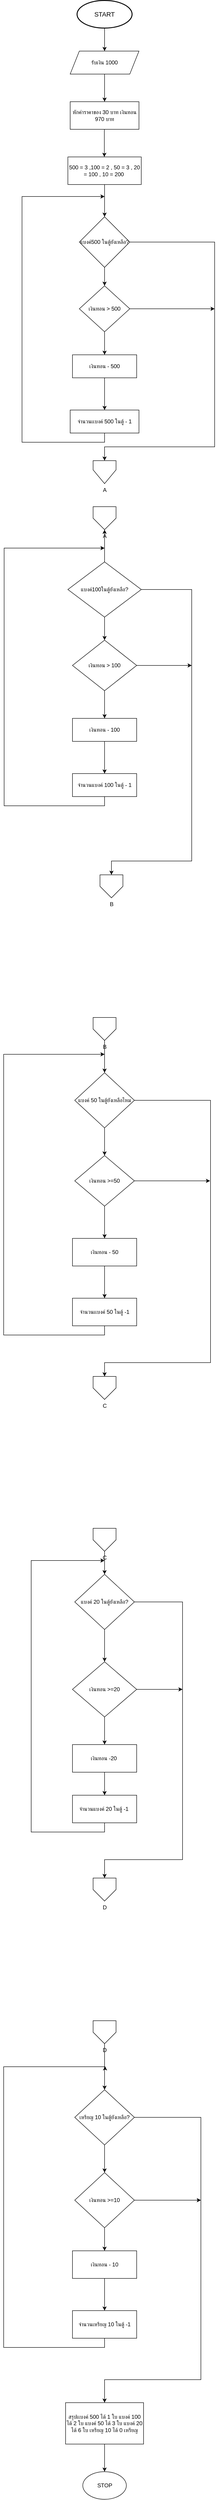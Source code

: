 <mxfile version="24.6.4" type="github">
  <diagram name="Page-1" id="5plJR7L8NpZX4AdZfvKG">
    <mxGraphModel dx="1434" dy="780" grid="1" gridSize="10" guides="1" tooltips="1" connect="1" arrows="1" fold="1" page="1" pageScale="1" pageWidth="850" pageHeight="1100" math="0" shadow="0">
      <root>
        <mxCell id="0" />
        <mxCell id="1" parent="0" />
        <mxCell id="NWL43kJuNDr69yfz_xaC-1" value="&lt;font style=&quot;font-size: 14px;&quot;&gt;START&lt;/font&gt;" style="strokeWidth=2;html=1;shape=mxgraph.flowchart.start_1;whiteSpace=wrap;" vertex="1" parent="1">
          <mxGeometry x="350" y="30" width="120" height="60" as="geometry" />
        </mxCell>
        <mxCell id="NWL43kJuNDr69yfz_xaC-2" value="" style="endArrow=classic;html=1;rounded=0;exitX=0.5;exitY=1;exitDx=0;exitDy=0;exitPerimeter=0;" edge="1" parent="1" source="NWL43kJuNDr69yfz_xaC-1">
          <mxGeometry width="50" height="50" relative="1" as="geometry">
            <mxPoint x="400" y="430" as="sourcePoint" />
            <mxPoint x="410" y="140" as="targetPoint" />
          </mxGeometry>
        </mxCell>
        <mxCell id="NWL43kJuNDr69yfz_xaC-3" value="รับเงิน 1000" style="shape=parallelogram;perimeter=parallelogramPerimeter;whiteSpace=wrap;html=1;fixedSize=1;" vertex="1" parent="1">
          <mxGeometry x="335" y="140" width="150" height="50" as="geometry" />
        </mxCell>
        <mxCell id="NWL43kJuNDr69yfz_xaC-7" value="" style="endArrow=classic;html=1;rounded=0;exitX=0.5;exitY=1;exitDx=0;exitDy=0;" edge="1" parent="1" source="NWL43kJuNDr69yfz_xaC-3">
          <mxGeometry width="50" height="50" relative="1" as="geometry">
            <mxPoint x="375" y="260" as="sourcePoint" />
            <mxPoint x="410" y="250" as="targetPoint" />
          </mxGeometry>
        </mxCell>
        <mxCell id="NWL43kJuNDr69yfz_xaC-8" value="หักค่าราคาของ 30 บาท เงินทอน 970 บาท" style="rounded=0;whiteSpace=wrap;html=1;" vertex="1" parent="1">
          <mxGeometry x="335" y="250" width="150" height="60" as="geometry" />
        </mxCell>
        <mxCell id="NWL43kJuNDr69yfz_xaC-10" value="" style="endArrow=classic;html=1;rounded=0;" edge="1" parent="1">
          <mxGeometry width="50" height="50" relative="1" as="geometry">
            <mxPoint x="409.5" y="310" as="sourcePoint" />
            <mxPoint x="409.5" y="370" as="targetPoint" />
          </mxGeometry>
        </mxCell>
        <mxCell id="NWL43kJuNDr69yfz_xaC-14" style="edgeStyle=orthogonalEdgeStyle;rounded=0;orthogonalLoop=1;jettySize=auto;html=1;exitX=0.5;exitY=1;exitDx=0;exitDy=0;" edge="1" parent="1" source="NWL43kJuNDr69yfz_xaC-12" target="NWL43kJuNDr69yfz_xaC-15">
          <mxGeometry relative="1" as="geometry">
            <mxPoint x="410" y="480" as="targetPoint" />
            <Array as="points">
              <mxPoint x="410" y="450" />
              <mxPoint x="410" y="450" />
            </Array>
          </mxGeometry>
        </mxCell>
        <mxCell id="NWL43kJuNDr69yfz_xaC-12" value="500 = 3 ,100 = 2 , 50 = 3 , 20 = 100 , 10 = 200&amp;nbsp;" style="rounded=0;whiteSpace=wrap;html=1;" vertex="1" parent="1">
          <mxGeometry x="330" y="370" width="160" height="60" as="geometry" />
        </mxCell>
        <mxCell id="NWL43kJuNDr69yfz_xaC-16" style="edgeStyle=orthogonalEdgeStyle;rounded=0;orthogonalLoop=1;jettySize=auto;html=1;exitX=0.5;exitY=1;exitDx=0;exitDy=0;" edge="1" parent="1" source="NWL43kJuNDr69yfz_xaC-15">
          <mxGeometry relative="1" as="geometry">
            <mxPoint x="410" y="650" as="targetPoint" />
          </mxGeometry>
        </mxCell>
        <mxCell id="NWL43kJuNDr69yfz_xaC-30" style="edgeStyle=orthogonalEdgeStyle;rounded=0;orthogonalLoop=1;jettySize=auto;html=1;exitX=1;exitY=0.5;exitDx=0;exitDy=0;entryX=0.5;entryY=0;entryDx=0;entryDy=0;" edge="1" parent="1">
          <mxGeometry relative="1" as="geometry">
            <mxPoint x="465" y="555" as="sourcePoint" />
            <mxPoint x="410" y="1030" as="targetPoint" />
            <Array as="points">
              <mxPoint x="650" y="555" />
              <mxPoint x="650" y="1000" />
              <mxPoint x="410" y="1000" />
            </Array>
          </mxGeometry>
        </mxCell>
        <mxCell id="NWL43kJuNDr69yfz_xaC-15" value="แบงค์500 ในตู้ยังเหลือ?" style="rhombus;whiteSpace=wrap;html=1;" vertex="1" parent="1">
          <mxGeometry x="355" y="500" width="110" height="110" as="geometry" />
        </mxCell>
        <mxCell id="NWL43kJuNDr69yfz_xaC-19" style="edgeStyle=orthogonalEdgeStyle;rounded=0;orthogonalLoop=1;jettySize=auto;html=1;exitX=0.5;exitY=1;exitDx=0;exitDy=0;" edge="1" parent="1" source="NWL43kJuNDr69yfz_xaC-18">
          <mxGeometry relative="1" as="geometry">
            <mxPoint x="410" y="800" as="targetPoint" />
          </mxGeometry>
        </mxCell>
        <mxCell id="NWL43kJuNDr69yfz_xaC-33" style="edgeStyle=orthogonalEdgeStyle;rounded=0;orthogonalLoop=1;jettySize=auto;html=1;exitX=1;exitY=0.5;exitDx=0;exitDy=0;" edge="1" parent="1" source="NWL43kJuNDr69yfz_xaC-18">
          <mxGeometry relative="1" as="geometry">
            <mxPoint x="650" y="700" as="targetPoint" />
          </mxGeometry>
        </mxCell>
        <mxCell id="NWL43kJuNDr69yfz_xaC-18" value="เงินทอน &amp;gt; 500" style="rhombus;whiteSpace=wrap;html=1;" vertex="1" parent="1">
          <mxGeometry x="355" y="650" width="110" height="100" as="geometry" />
        </mxCell>
        <mxCell id="NWL43kJuNDr69yfz_xaC-21" style="edgeStyle=orthogonalEdgeStyle;rounded=0;orthogonalLoop=1;jettySize=auto;html=1;exitX=0.5;exitY=1;exitDx=0;exitDy=0;" edge="1" parent="1" source="NWL43kJuNDr69yfz_xaC-20" target="NWL43kJuNDr69yfz_xaC-22">
          <mxGeometry relative="1" as="geometry">
            <mxPoint x="410" y="910" as="targetPoint" />
          </mxGeometry>
        </mxCell>
        <mxCell id="NWL43kJuNDr69yfz_xaC-20" value="เงินทอน - 500" style="rounded=0;whiteSpace=wrap;html=1;" vertex="1" parent="1">
          <mxGeometry x="340" y="800" width="140" height="50" as="geometry" />
        </mxCell>
        <mxCell id="NWL43kJuNDr69yfz_xaC-27" style="edgeStyle=orthogonalEdgeStyle;rounded=0;orthogonalLoop=1;jettySize=auto;html=1;exitX=0.5;exitY=1;exitDx=0;exitDy=0;" edge="1" parent="1" source="NWL43kJuNDr69yfz_xaC-22">
          <mxGeometry relative="1" as="geometry">
            <mxPoint x="410" y="456" as="targetPoint" />
            <Array as="points">
              <mxPoint x="410" y="990" />
              <mxPoint x="230" y="990" />
              <mxPoint x="230" y="456" />
            </Array>
          </mxGeometry>
        </mxCell>
        <mxCell id="NWL43kJuNDr69yfz_xaC-22" value="จำนวนเเบงค์ 500 ในตู้ - 1" style="rounded=0;whiteSpace=wrap;html=1;" vertex="1" parent="1">
          <mxGeometry x="335" y="920" width="150" height="50" as="geometry" />
        </mxCell>
        <mxCell id="NWL43kJuNDr69yfz_xaC-28" value="A" style="verticalLabelPosition=bottom;verticalAlign=top;html=1;shape=offPageConnector;rounded=0;size=0.6;" vertex="1" parent="1">
          <mxGeometry x="385" y="1030" width="50" height="50" as="geometry" />
        </mxCell>
        <mxCell id="NWL43kJuNDr69yfz_xaC-34" value="A" style="verticalLabelPosition=bottom;verticalAlign=top;html=1;shape=offPageConnector;rounded=0;size=0.5;" vertex="1" parent="1">
          <mxGeometry x="385" y="1130" width="50" height="50" as="geometry" />
        </mxCell>
        <mxCell id="NWL43kJuNDr69yfz_xaC-36" style="edgeStyle=orthogonalEdgeStyle;rounded=0;orthogonalLoop=1;jettySize=auto;html=1;exitX=0.5;exitY=0;exitDx=0;exitDy=0;entryX=0.5;entryY=1;entryDx=0;entryDy=0;" edge="1" parent="1" source="NWL43kJuNDr69yfz_xaC-35" target="NWL43kJuNDr69yfz_xaC-34">
          <mxGeometry relative="1" as="geometry" />
        </mxCell>
        <mxCell id="NWL43kJuNDr69yfz_xaC-38" style="edgeStyle=orthogonalEdgeStyle;rounded=0;orthogonalLoop=1;jettySize=auto;html=1;exitX=0.5;exitY=1;exitDx=0;exitDy=0;entryX=0.5;entryY=0;entryDx=0;entryDy=0;" edge="1" parent="1" source="NWL43kJuNDr69yfz_xaC-35" target="NWL43kJuNDr69yfz_xaC-37">
          <mxGeometry relative="1" as="geometry" />
        </mxCell>
        <mxCell id="NWL43kJuNDr69yfz_xaC-59" style="edgeStyle=orthogonalEdgeStyle;rounded=0;orthogonalLoop=1;jettySize=auto;html=1;exitX=1;exitY=0.5;exitDx=0;exitDy=0;entryX=0.5;entryY=0;entryDx=0;entryDy=0;" edge="1" parent="1" source="NWL43kJuNDr69yfz_xaC-35" target="NWL43kJuNDr69yfz_xaC-57">
          <mxGeometry relative="1" as="geometry">
            <Array as="points">
              <mxPoint x="600" y="1310" />
              <mxPoint x="600" y="1900" />
              <mxPoint x="425" y="1900" />
            </Array>
          </mxGeometry>
        </mxCell>
        <mxCell id="NWL43kJuNDr69yfz_xaC-35" value="แบงค์100ในตู้ยังเหลือ?" style="rhombus;whiteSpace=wrap;html=1;" vertex="1" parent="1">
          <mxGeometry x="330" y="1250" width="160" height="120" as="geometry" />
        </mxCell>
        <mxCell id="NWL43kJuNDr69yfz_xaC-40" style="edgeStyle=orthogonalEdgeStyle;rounded=0;orthogonalLoop=1;jettySize=auto;html=1;exitX=0.5;exitY=1;exitDx=0;exitDy=0;entryX=0.5;entryY=0;entryDx=0;entryDy=0;" edge="1" parent="1" source="NWL43kJuNDr69yfz_xaC-37" target="NWL43kJuNDr69yfz_xaC-39">
          <mxGeometry relative="1" as="geometry" />
        </mxCell>
        <mxCell id="NWL43kJuNDr69yfz_xaC-60" style="edgeStyle=orthogonalEdgeStyle;rounded=0;orthogonalLoop=1;jettySize=auto;html=1;exitX=1;exitY=0.5;exitDx=0;exitDy=0;" edge="1" parent="1" source="NWL43kJuNDr69yfz_xaC-37">
          <mxGeometry relative="1" as="geometry">
            <mxPoint x="600" y="1475" as="targetPoint" />
          </mxGeometry>
        </mxCell>
        <mxCell id="NWL43kJuNDr69yfz_xaC-37" value="เงินทอน &amp;gt; 100" style="rhombus;whiteSpace=wrap;html=1;" vertex="1" parent="1">
          <mxGeometry x="340" y="1420" width="140" height="110" as="geometry" />
        </mxCell>
        <mxCell id="NWL43kJuNDr69yfz_xaC-42" style="edgeStyle=orthogonalEdgeStyle;rounded=0;orthogonalLoop=1;jettySize=auto;html=1;exitX=0.5;exitY=1;exitDx=0;exitDy=0;entryX=0.5;entryY=0;entryDx=0;entryDy=0;" edge="1" parent="1" source="NWL43kJuNDr69yfz_xaC-39" target="NWL43kJuNDr69yfz_xaC-41">
          <mxGeometry relative="1" as="geometry" />
        </mxCell>
        <mxCell id="NWL43kJuNDr69yfz_xaC-39" value="เงินทอน - 100" style="rounded=0;whiteSpace=wrap;html=1;" vertex="1" parent="1">
          <mxGeometry x="340" y="1590" width="140" height="50" as="geometry" />
        </mxCell>
        <mxCell id="NWL43kJuNDr69yfz_xaC-53" style="edgeStyle=orthogonalEdgeStyle;rounded=0;orthogonalLoop=1;jettySize=auto;html=1;exitX=0.5;exitY=1;exitDx=0;exitDy=0;" edge="1" parent="1" source="NWL43kJuNDr69yfz_xaC-41">
          <mxGeometry relative="1" as="geometry">
            <mxPoint x="410" y="1220" as="targetPoint" />
            <Array as="points">
              <mxPoint x="410" y="1780" />
              <mxPoint x="191" y="1780" />
            </Array>
          </mxGeometry>
        </mxCell>
        <mxCell id="NWL43kJuNDr69yfz_xaC-41" value="จำนวนแบงค์ 100 ในตู้ - 1" style="rounded=0;whiteSpace=wrap;html=1;" vertex="1" parent="1">
          <mxGeometry x="340" y="1710" width="140" height="50" as="geometry" />
        </mxCell>
        <mxCell id="NWL43kJuNDr69yfz_xaC-57" value="B" style="verticalLabelPosition=bottom;verticalAlign=top;html=1;shape=offPageConnector;rounded=0;size=0.5;" vertex="1" parent="1">
          <mxGeometry x="400" y="1930" width="50" height="50" as="geometry" />
        </mxCell>
        <mxCell id="NWL43kJuNDr69yfz_xaC-66" style="edgeStyle=orthogonalEdgeStyle;rounded=0;orthogonalLoop=1;jettySize=auto;html=1;exitX=0.5;exitY=1;exitDx=0;exitDy=0;" edge="1" parent="1" source="NWL43kJuNDr69yfz_xaC-64" target="NWL43kJuNDr69yfz_xaC-65">
          <mxGeometry relative="1" as="geometry" />
        </mxCell>
        <mxCell id="NWL43kJuNDr69yfz_xaC-64" value="B" style="verticalLabelPosition=bottom;verticalAlign=top;html=1;shape=offPageConnector;rounded=0;size=0.5;" vertex="1" parent="1">
          <mxGeometry x="385" y="2240" width="50" height="50" as="geometry" />
        </mxCell>
        <mxCell id="NWL43kJuNDr69yfz_xaC-68" style="edgeStyle=orthogonalEdgeStyle;rounded=0;orthogonalLoop=1;jettySize=auto;html=1;exitX=0.5;exitY=1;exitDx=0;exitDy=0;entryX=0.5;entryY=0;entryDx=0;entryDy=0;" edge="1" parent="1" source="NWL43kJuNDr69yfz_xaC-65" target="NWL43kJuNDr69yfz_xaC-67">
          <mxGeometry relative="1" as="geometry" />
        </mxCell>
        <mxCell id="NWL43kJuNDr69yfz_xaC-78" style="edgeStyle=orthogonalEdgeStyle;rounded=0;orthogonalLoop=1;jettySize=auto;html=1;exitX=1;exitY=0.5;exitDx=0;exitDy=0;entryX=0.5;entryY=0;entryDx=0;entryDy=0;" edge="1" parent="1" source="NWL43kJuNDr69yfz_xaC-65" target="NWL43kJuNDr69yfz_xaC-73">
          <mxGeometry relative="1" as="geometry">
            <mxPoint x="640" y="2980" as="targetPoint" />
            <Array as="points">
              <mxPoint x="641" y="2420" />
              <mxPoint x="641" y="2990" />
              <mxPoint x="410" y="2990" />
            </Array>
          </mxGeometry>
        </mxCell>
        <mxCell id="NWL43kJuNDr69yfz_xaC-65" value="แบงค์ 50 ในตู้ยังเหลือไหม" style="rhombus;whiteSpace=wrap;html=1;" vertex="1" parent="1">
          <mxGeometry x="345" y="2360" width="130" height="120" as="geometry" />
        </mxCell>
        <mxCell id="NWL43kJuNDr69yfz_xaC-70" style="edgeStyle=orthogonalEdgeStyle;rounded=0;orthogonalLoop=1;jettySize=auto;html=1;exitX=0.5;exitY=1;exitDx=0;exitDy=0;entryX=0.5;entryY=0;entryDx=0;entryDy=0;" edge="1" parent="1" source="NWL43kJuNDr69yfz_xaC-67" target="NWL43kJuNDr69yfz_xaC-69">
          <mxGeometry relative="1" as="geometry" />
        </mxCell>
        <mxCell id="NWL43kJuNDr69yfz_xaC-79" style="edgeStyle=orthogonalEdgeStyle;rounded=0;orthogonalLoop=1;jettySize=auto;html=1;exitX=1;exitY=0.5;exitDx=0;exitDy=0;" edge="1" parent="1" source="NWL43kJuNDr69yfz_xaC-67">
          <mxGeometry relative="1" as="geometry">
            <mxPoint x="640" y="2595" as="targetPoint" />
          </mxGeometry>
        </mxCell>
        <mxCell id="NWL43kJuNDr69yfz_xaC-67" value="เงินทอน &amp;gt;=50" style="rhombus;whiteSpace=wrap;html=1;" vertex="1" parent="1">
          <mxGeometry x="345" y="2540" width="130" height="110" as="geometry" />
        </mxCell>
        <mxCell id="NWL43kJuNDr69yfz_xaC-72" style="edgeStyle=orthogonalEdgeStyle;rounded=0;orthogonalLoop=1;jettySize=auto;html=1;exitX=0.5;exitY=1;exitDx=0;exitDy=0;entryX=0.5;entryY=0;entryDx=0;entryDy=0;" edge="1" parent="1" source="NWL43kJuNDr69yfz_xaC-69" target="NWL43kJuNDr69yfz_xaC-71">
          <mxGeometry relative="1" as="geometry" />
        </mxCell>
        <mxCell id="NWL43kJuNDr69yfz_xaC-69" value="เงินทอน - 50" style="rounded=0;whiteSpace=wrap;html=1;" vertex="1" parent="1">
          <mxGeometry x="340" y="2720" width="140" height="60" as="geometry" />
        </mxCell>
        <mxCell id="NWL43kJuNDr69yfz_xaC-76" style="edgeStyle=orthogonalEdgeStyle;rounded=0;orthogonalLoop=1;jettySize=auto;html=1;exitX=0.5;exitY=1;exitDx=0;exitDy=0;" edge="1" parent="1" source="NWL43kJuNDr69yfz_xaC-71">
          <mxGeometry relative="1" as="geometry">
            <mxPoint x="410" y="2320" as="targetPoint" />
            <Array as="points">
              <mxPoint x="410" y="2930" />
              <mxPoint x="190" y="2930" />
              <mxPoint x="190" y="2320" />
            </Array>
          </mxGeometry>
        </mxCell>
        <mxCell id="NWL43kJuNDr69yfz_xaC-71" value="จำนวนเเบงค์ 50 ในตู้ -1" style="rounded=0;whiteSpace=wrap;html=1;" vertex="1" parent="1">
          <mxGeometry x="340" y="2850" width="140" height="60" as="geometry" />
        </mxCell>
        <mxCell id="NWL43kJuNDr69yfz_xaC-73" value="C" style="verticalLabelPosition=bottom;verticalAlign=top;html=1;shape=offPageConnector;rounded=0;size=0.5;" vertex="1" parent="1">
          <mxGeometry x="385" y="3020" width="50" height="50" as="geometry" />
        </mxCell>
        <mxCell id="NWL43kJuNDr69yfz_xaC-109" style="edgeStyle=orthogonalEdgeStyle;rounded=0;orthogonalLoop=1;jettySize=auto;html=1;exitX=0.5;exitY=1;exitDx=0;exitDy=0;entryX=0.5;entryY=0;entryDx=0;entryDy=0;" edge="1" parent="1" source="NWL43kJuNDr69yfz_xaC-81" target="NWL43kJuNDr69yfz_xaC-108">
          <mxGeometry relative="1" as="geometry" />
        </mxCell>
        <mxCell id="NWL43kJuNDr69yfz_xaC-81" value="C" style="verticalLabelPosition=bottom;verticalAlign=top;html=1;shape=offPageConnector;rounded=0;size=0.5;" vertex="1" parent="1">
          <mxGeometry x="385" y="3350" width="50" height="50" as="geometry" />
        </mxCell>
        <mxCell id="NWL43kJuNDr69yfz_xaC-111" style="edgeStyle=orthogonalEdgeStyle;rounded=0;orthogonalLoop=1;jettySize=auto;html=1;exitX=0.5;exitY=1;exitDx=0;exitDy=0;entryX=0.5;entryY=0;entryDx=0;entryDy=0;" edge="1" parent="1" source="NWL43kJuNDr69yfz_xaC-108" target="NWL43kJuNDr69yfz_xaC-110">
          <mxGeometry relative="1" as="geometry" />
        </mxCell>
        <mxCell id="NWL43kJuNDr69yfz_xaC-118" style="edgeStyle=orthogonalEdgeStyle;rounded=0;orthogonalLoop=1;jettySize=auto;html=1;exitX=1;exitY=0.5;exitDx=0;exitDy=0;entryX=0.5;entryY=0;entryDx=0;entryDy=0;" edge="1" parent="1" source="NWL43kJuNDr69yfz_xaC-108" target="NWL43kJuNDr69yfz_xaC-117">
          <mxGeometry relative="1" as="geometry">
            <mxPoint x="610" y="4081" as="targetPoint" />
            <Array as="points">
              <mxPoint x="580" y="3510" />
              <mxPoint x="580" y="4070" />
              <mxPoint x="410" y="4070" />
            </Array>
          </mxGeometry>
        </mxCell>
        <mxCell id="NWL43kJuNDr69yfz_xaC-108" value="แบงค์ 20 ในตู้ยังเหลือ?" style="rhombus;whiteSpace=wrap;html=1;" vertex="1" parent="1">
          <mxGeometry x="345" y="3450" width="130" height="120" as="geometry" />
        </mxCell>
        <mxCell id="NWL43kJuNDr69yfz_xaC-113" style="edgeStyle=orthogonalEdgeStyle;rounded=0;orthogonalLoop=1;jettySize=auto;html=1;exitX=0.5;exitY=1;exitDx=0;exitDy=0;entryX=0.5;entryY=0;entryDx=0;entryDy=0;" edge="1" parent="1" source="NWL43kJuNDr69yfz_xaC-110" target="NWL43kJuNDr69yfz_xaC-112">
          <mxGeometry relative="1" as="geometry" />
        </mxCell>
        <mxCell id="NWL43kJuNDr69yfz_xaC-119" style="edgeStyle=orthogonalEdgeStyle;rounded=0;orthogonalLoop=1;jettySize=auto;html=1;exitX=1;exitY=0.5;exitDx=0;exitDy=0;" edge="1" parent="1" source="NWL43kJuNDr69yfz_xaC-110">
          <mxGeometry relative="1" as="geometry">
            <mxPoint x="580" y="3700" as="targetPoint" />
          </mxGeometry>
        </mxCell>
        <mxCell id="NWL43kJuNDr69yfz_xaC-110" value="เงินทอน &amp;gt;=20" style="rhombus;whiteSpace=wrap;html=1;" vertex="1" parent="1">
          <mxGeometry x="340" y="3640" width="140" height="120" as="geometry" />
        </mxCell>
        <mxCell id="NWL43kJuNDr69yfz_xaC-115" style="edgeStyle=orthogonalEdgeStyle;rounded=0;orthogonalLoop=1;jettySize=auto;html=1;exitX=0.5;exitY=1;exitDx=0;exitDy=0;entryX=0.5;entryY=0;entryDx=0;entryDy=0;" edge="1" parent="1" source="NWL43kJuNDr69yfz_xaC-112" target="NWL43kJuNDr69yfz_xaC-114">
          <mxGeometry relative="1" as="geometry" />
        </mxCell>
        <mxCell id="NWL43kJuNDr69yfz_xaC-112" value="เงินทอน -20&amp;nbsp;" style="rounded=0;whiteSpace=wrap;html=1;" vertex="1" parent="1">
          <mxGeometry x="340" y="3820" width="140" height="60" as="geometry" />
        </mxCell>
        <mxCell id="NWL43kJuNDr69yfz_xaC-116" style="edgeStyle=orthogonalEdgeStyle;rounded=0;orthogonalLoop=1;jettySize=auto;html=1;exitX=0.5;exitY=1;exitDx=0;exitDy=0;" edge="1" parent="1">
          <mxGeometry relative="1" as="geometry">
            <mxPoint x="410" y="3420" as="targetPoint" />
            <mxPoint x="450" y="3990" as="sourcePoint" />
            <Array as="points">
              <mxPoint x="410" y="3990" />
              <mxPoint x="410" y="4010" />
              <mxPoint x="250" y="4010" />
              <mxPoint x="250" y="3420" />
            </Array>
          </mxGeometry>
        </mxCell>
        <mxCell id="NWL43kJuNDr69yfz_xaC-114" value="จำนวนแบงค์ 20 ในตู้ -1&amp;nbsp;" style="rounded=0;whiteSpace=wrap;html=1;" vertex="1" parent="1">
          <mxGeometry x="340" y="3930" width="140" height="60" as="geometry" />
        </mxCell>
        <mxCell id="NWL43kJuNDr69yfz_xaC-117" value="D" style="verticalLabelPosition=bottom;verticalAlign=top;html=1;shape=offPageConnector;rounded=0;size=0.5;" vertex="1" parent="1">
          <mxGeometry x="385" y="4110" width="50" height="50" as="geometry" />
        </mxCell>
        <mxCell id="NWL43kJuNDr69yfz_xaC-125" style="edgeStyle=orthogonalEdgeStyle;rounded=0;orthogonalLoop=1;jettySize=auto;html=1;exitX=0.5;exitY=1;exitDx=0;exitDy=0;entryX=0.5;entryY=0;entryDx=0;entryDy=0;" edge="1" parent="1" source="NWL43kJuNDr69yfz_xaC-121" target="NWL43kJuNDr69yfz_xaC-124">
          <mxGeometry relative="1" as="geometry" />
        </mxCell>
        <mxCell id="NWL43kJuNDr69yfz_xaC-121" value="D" style="verticalLabelPosition=bottom;verticalAlign=top;html=1;shape=offPageConnector;rounded=0;size=0.5;" vertex="1" parent="1">
          <mxGeometry x="385" y="4420" width="50" height="50" as="geometry" />
        </mxCell>
        <mxCell id="NWL43kJuNDr69yfz_xaC-127" style="edgeStyle=orthogonalEdgeStyle;rounded=0;orthogonalLoop=1;jettySize=auto;html=1;exitX=0.5;exitY=1;exitDx=0;exitDy=0;entryX=0.5;entryY=0;entryDx=0;entryDy=0;" edge="1" parent="1" source="NWL43kJuNDr69yfz_xaC-124" target="NWL43kJuNDr69yfz_xaC-126">
          <mxGeometry relative="1" as="geometry" />
        </mxCell>
        <mxCell id="NWL43kJuNDr69yfz_xaC-136" style="edgeStyle=orthogonalEdgeStyle;rounded=0;orthogonalLoop=1;jettySize=auto;html=1;exitX=1;exitY=0.5;exitDx=0;exitDy=0;entryX=0.5;entryY=0;entryDx=0;entryDy=0;" edge="1" parent="1" source="NWL43kJuNDr69yfz_xaC-124" target="NWL43kJuNDr69yfz_xaC-132">
          <mxGeometry relative="1" as="geometry">
            <Array as="points">
              <mxPoint x="620" y="4630" />
              <mxPoint x="620" y="5200" />
              <mxPoint x="410" y="5200" />
            </Array>
          </mxGeometry>
        </mxCell>
        <mxCell id="NWL43kJuNDr69yfz_xaC-124" value="เหรียญ 10 ในตู้ยังเหลือ?" style="rhombus;whiteSpace=wrap;html=1;" vertex="1" parent="1">
          <mxGeometry x="345" y="4570" width="130" height="120" as="geometry" />
        </mxCell>
        <mxCell id="NWL43kJuNDr69yfz_xaC-129" style="edgeStyle=orthogonalEdgeStyle;rounded=0;orthogonalLoop=1;jettySize=auto;html=1;exitX=0.5;exitY=1;exitDx=0;exitDy=0;entryX=0.5;entryY=0;entryDx=0;entryDy=0;" edge="1" parent="1" source="NWL43kJuNDr69yfz_xaC-126" target="NWL43kJuNDr69yfz_xaC-128">
          <mxGeometry relative="1" as="geometry" />
        </mxCell>
        <mxCell id="NWL43kJuNDr69yfz_xaC-137" style="edgeStyle=orthogonalEdgeStyle;rounded=0;orthogonalLoop=1;jettySize=auto;html=1;exitX=1;exitY=0.5;exitDx=0;exitDy=0;" edge="1" parent="1" source="NWL43kJuNDr69yfz_xaC-126">
          <mxGeometry relative="1" as="geometry">
            <mxPoint x="620" y="4810" as="targetPoint" />
          </mxGeometry>
        </mxCell>
        <mxCell id="NWL43kJuNDr69yfz_xaC-126" value="เงินทอน &amp;gt;=10" style="rhombus;whiteSpace=wrap;html=1;" vertex="1" parent="1">
          <mxGeometry x="345" y="4750" width="130" height="120" as="geometry" />
        </mxCell>
        <mxCell id="NWL43kJuNDr69yfz_xaC-131" style="edgeStyle=orthogonalEdgeStyle;rounded=0;orthogonalLoop=1;jettySize=auto;html=1;exitX=0.5;exitY=1;exitDx=0;exitDy=0;entryX=0.5;entryY=0;entryDx=0;entryDy=0;" edge="1" parent="1" source="NWL43kJuNDr69yfz_xaC-128" target="NWL43kJuNDr69yfz_xaC-130">
          <mxGeometry relative="1" as="geometry" />
        </mxCell>
        <mxCell id="NWL43kJuNDr69yfz_xaC-128" value="เงินทอน - 10" style="rounded=0;whiteSpace=wrap;html=1;" vertex="1" parent="1">
          <mxGeometry x="340" y="4920" width="140" height="60" as="geometry" />
        </mxCell>
        <mxCell id="NWL43kJuNDr69yfz_xaC-135" style="edgeStyle=orthogonalEdgeStyle;rounded=0;orthogonalLoop=1;jettySize=auto;html=1;exitX=0.5;exitY=1;exitDx=0;exitDy=0;" edge="1" parent="1" source="NWL43kJuNDr69yfz_xaC-130">
          <mxGeometry relative="1" as="geometry">
            <mxPoint x="411" y="4519" as="targetPoint" />
            <Array as="points">
              <mxPoint x="410" y="5130" />
              <mxPoint x="190" y="5130" />
              <mxPoint x="190" y="4520" />
              <mxPoint x="411" y="4520" />
            </Array>
          </mxGeometry>
        </mxCell>
        <mxCell id="NWL43kJuNDr69yfz_xaC-130" value="จำนวนเหรียญ 10 ในตู้ -1" style="rounded=0;whiteSpace=wrap;html=1;" vertex="1" parent="1">
          <mxGeometry x="340" y="5050" width="140" height="60" as="geometry" />
        </mxCell>
        <mxCell id="NWL43kJuNDr69yfz_xaC-140" style="edgeStyle=orthogonalEdgeStyle;rounded=0;orthogonalLoop=1;jettySize=auto;html=1;exitX=0.5;exitY=1;exitDx=0;exitDy=0;" edge="1" parent="1" source="NWL43kJuNDr69yfz_xaC-132" target="NWL43kJuNDr69yfz_xaC-138">
          <mxGeometry relative="1" as="geometry" />
        </mxCell>
        <mxCell id="NWL43kJuNDr69yfz_xaC-132" value="สรุปเเบงค์ 500 ได้ 1 ใบ แบงค์ 100 ได้ 2 ใบ แบงค์ 50 ได้ 3 ใบ แบงค์ 20 ได้ 6 ใบ เหรียญ 10 ได้ 0 เหรียญ" style="rounded=0;whiteSpace=wrap;html=1;" vertex="1" parent="1">
          <mxGeometry x="325" y="5250" width="170" height="90" as="geometry" />
        </mxCell>
        <mxCell id="NWL43kJuNDr69yfz_xaC-138" value="STOP" style="ellipse;whiteSpace=wrap;html=1;" vertex="1" parent="1">
          <mxGeometry x="362.5" y="5400" width="95" height="60" as="geometry" />
        </mxCell>
      </root>
    </mxGraphModel>
  </diagram>
</mxfile>

